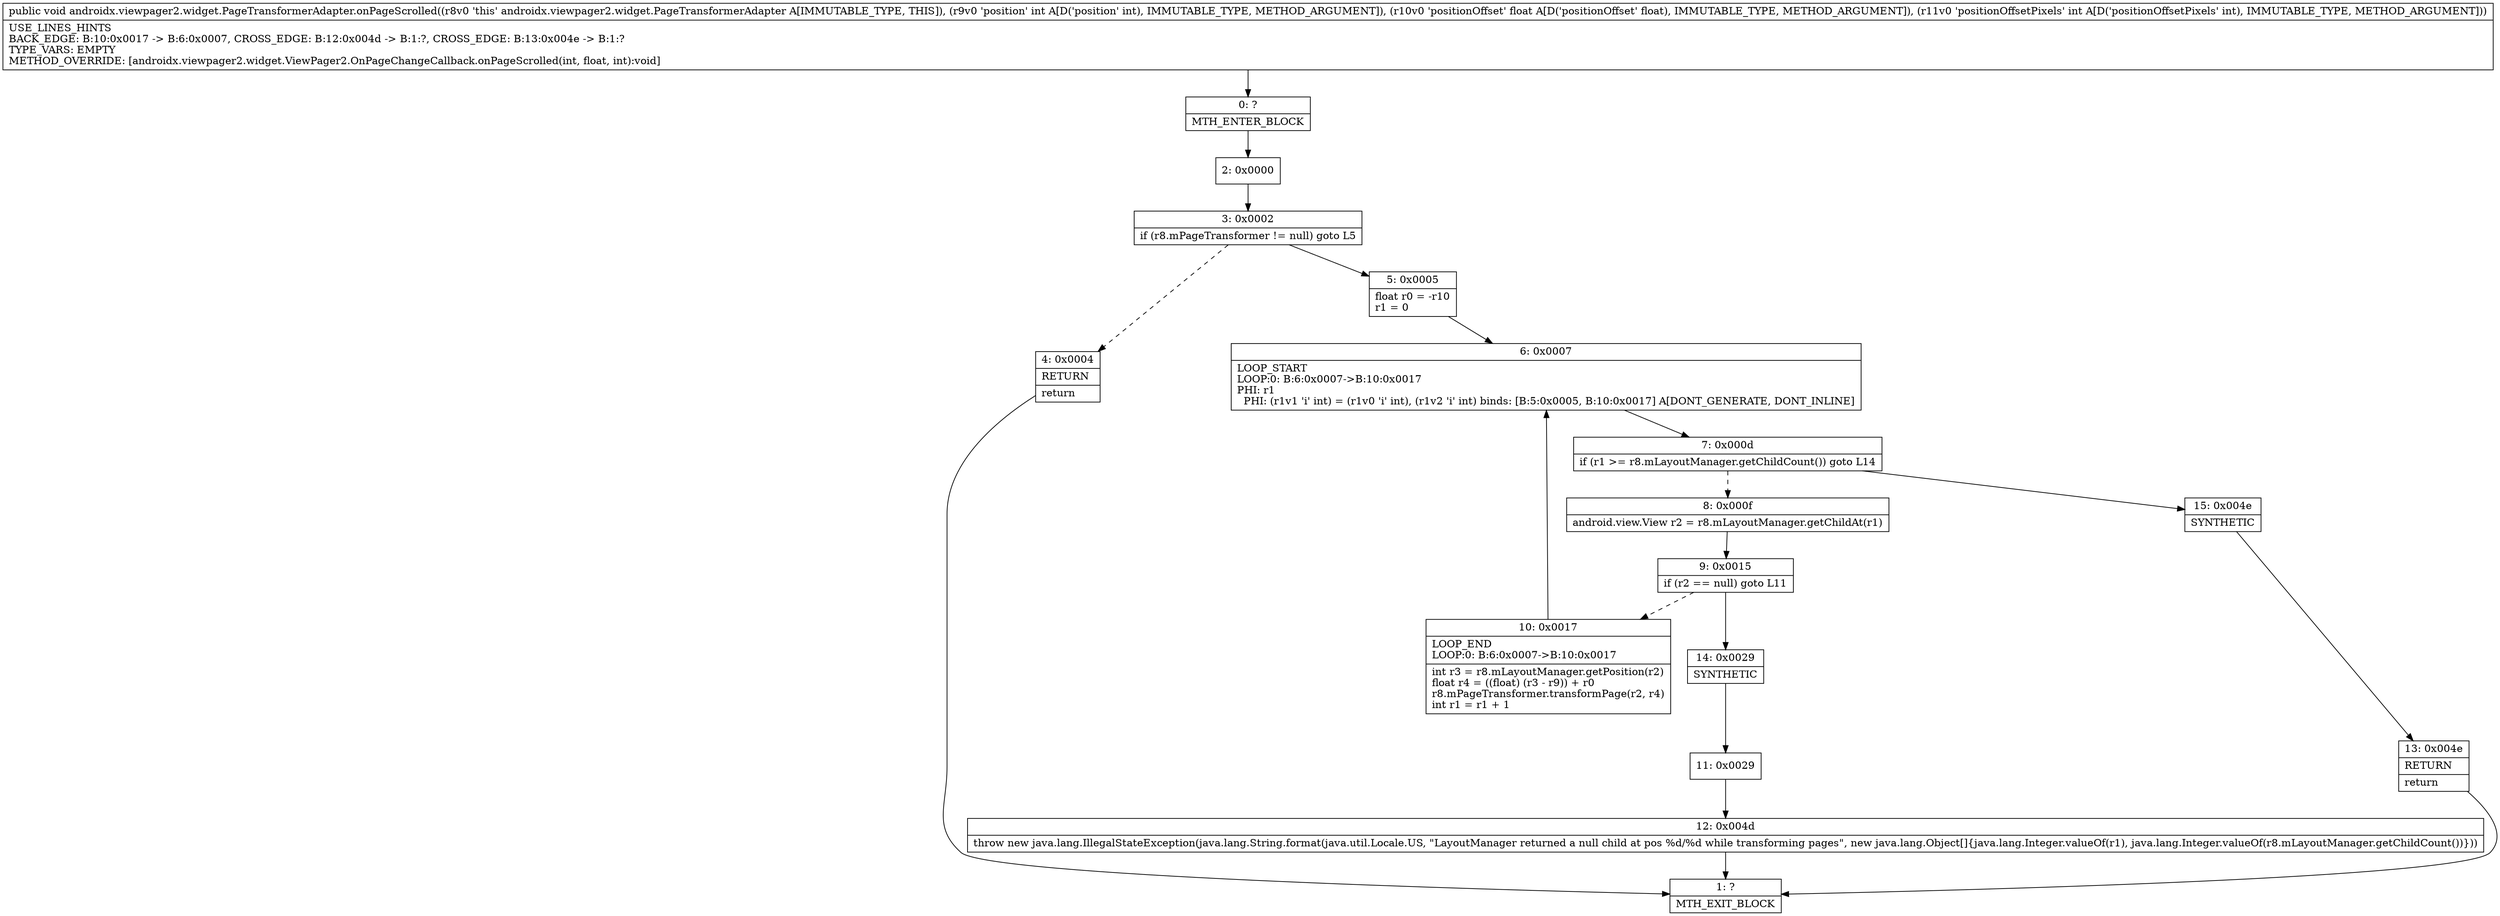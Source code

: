 digraph "CFG forandroidx.viewpager2.widget.PageTransformerAdapter.onPageScrolled(IFI)V" {
Node_0 [shape=record,label="{0\:\ ?|MTH_ENTER_BLOCK\l}"];
Node_2 [shape=record,label="{2\:\ 0x0000}"];
Node_3 [shape=record,label="{3\:\ 0x0002|if (r8.mPageTransformer != null) goto L5\l}"];
Node_4 [shape=record,label="{4\:\ 0x0004|RETURN\l|return\l}"];
Node_1 [shape=record,label="{1\:\ ?|MTH_EXIT_BLOCK\l}"];
Node_5 [shape=record,label="{5\:\ 0x0005|float r0 = \-r10\lr1 = 0\l}"];
Node_6 [shape=record,label="{6\:\ 0x0007|LOOP_START\lLOOP:0: B:6:0x0007\-\>B:10:0x0017\lPHI: r1 \l  PHI: (r1v1 'i' int) = (r1v0 'i' int), (r1v2 'i' int) binds: [B:5:0x0005, B:10:0x0017] A[DONT_GENERATE, DONT_INLINE]\l}"];
Node_7 [shape=record,label="{7\:\ 0x000d|if (r1 \>= r8.mLayoutManager.getChildCount()) goto L14\l}"];
Node_8 [shape=record,label="{8\:\ 0x000f|android.view.View r2 = r8.mLayoutManager.getChildAt(r1)\l}"];
Node_9 [shape=record,label="{9\:\ 0x0015|if (r2 == null) goto L11\l}"];
Node_10 [shape=record,label="{10\:\ 0x0017|LOOP_END\lLOOP:0: B:6:0x0007\-\>B:10:0x0017\l|int r3 = r8.mLayoutManager.getPosition(r2)\lfloat r4 = ((float) (r3 \- r9)) + r0\lr8.mPageTransformer.transformPage(r2, r4)\lint r1 = r1 + 1\l}"];
Node_14 [shape=record,label="{14\:\ 0x0029|SYNTHETIC\l}"];
Node_11 [shape=record,label="{11\:\ 0x0029}"];
Node_12 [shape=record,label="{12\:\ 0x004d|throw new java.lang.IllegalStateException(java.lang.String.format(java.util.Locale.US, \"LayoutManager returned a null child at pos %d\/%d while transforming pages\", new java.lang.Object[]\{java.lang.Integer.valueOf(r1), java.lang.Integer.valueOf(r8.mLayoutManager.getChildCount())\}))\l}"];
Node_15 [shape=record,label="{15\:\ 0x004e|SYNTHETIC\l}"];
Node_13 [shape=record,label="{13\:\ 0x004e|RETURN\l|return\l}"];
MethodNode[shape=record,label="{public void androidx.viewpager2.widget.PageTransformerAdapter.onPageScrolled((r8v0 'this' androidx.viewpager2.widget.PageTransformerAdapter A[IMMUTABLE_TYPE, THIS]), (r9v0 'position' int A[D('position' int), IMMUTABLE_TYPE, METHOD_ARGUMENT]), (r10v0 'positionOffset' float A[D('positionOffset' float), IMMUTABLE_TYPE, METHOD_ARGUMENT]), (r11v0 'positionOffsetPixels' int A[D('positionOffsetPixels' int), IMMUTABLE_TYPE, METHOD_ARGUMENT]))  | USE_LINES_HINTS\lBACK_EDGE: B:10:0x0017 \-\> B:6:0x0007, CROSS_EDGE: B:12:0x004d \-\> B:1:?, CROSS_EDGE: B:13:0x004e \-\> B:1:?\lTYPE_VARS: EMPTY\lMETHOD_OVERRIDE: [androidx.viewpager2.widget.ViewPager2.OnPageChangeCallback.onPageScrolled(int, float, int):void]\l}"];
MethodNode -> Node_0;Node_0 -> Node_2;
Node_2 -> Node_3;
Node_3 -> Node_4[style=dashed];
Node_3 -> Node_5;
Node_4 -> Node_1;
Node_5 -> Node_6;
Node_6 -> Node_7;
Node_7 -> Node_8[style=dashed];
Node_7 -> Node_15;
Node_8 -> Node_9;
Node_9 -> Node_10[style=dashed];
Node_9 -> Node_14;
Node_10 -> Node_6;
Node_14 -> Node_11;
Node_11 -> Node_12;
Node_12 -> Node_1;
Node_15 -> Node_13;
Node_13 -> Node_1;
}

